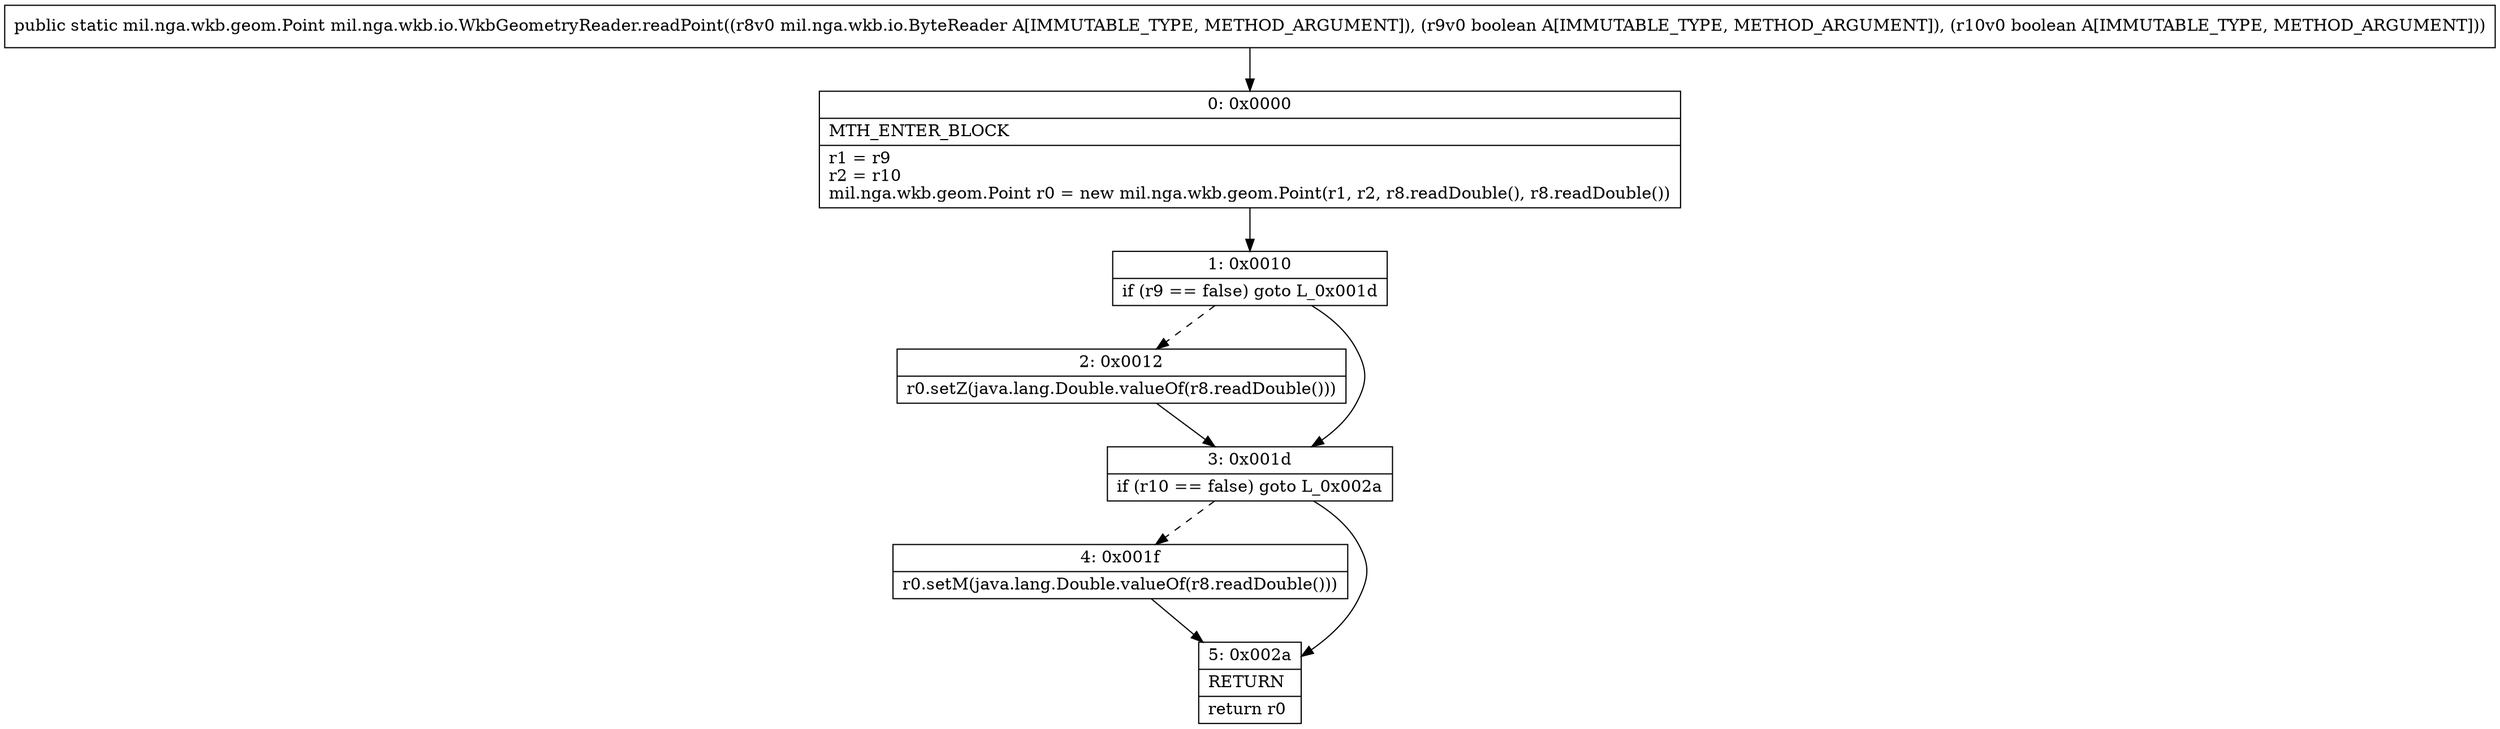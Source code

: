 digraph "CFG formil.nga.wkb.io.WkbGeometryReader.readPoint(Lmil\/nga\/wkb\/io\/ByteReader;ZZ)Lmil\/nga\/wkb\/geom\/Point;" {
Node_0 [shape=record,label="{0\:\ 0x0000|MTH_ENTER_BLOCK\l|r1 = r9\lr2 = r10\lmil.nga.wkb.geom.Point r0 = new mil.nga.wkb.geom.Point(r1, r2, r8.readDouble(), r8.readDouble())\l}"];
Node_1 [shape=record,label="{1\:\ 0x0010|if (r9 == false) goto L_0x001d\l}"];
Node_2 [shape=record,label="{2\:\ 0x0012|r0.setZ(java.lang.Double.valueOf(r8.readDouble()))\l}"];
Node_3 [shape=record,label="{3\:\ 0x001d|if (r10 == false) goto L_0x002a\l}"];
Node_4 [shape=record,label="{4\:\ 0x001f|r0.setM(java.lang.Double.valueOf(r8.readDouble()))\l}"];
Node_5 [shape=record,label="{5\:\ 0x002a|RETURN\l|return r0\l}"];
MethodNode[shape=record,label="{public static mil.nga.wkb.geom.Point mil.nga.wkb.io.WkbGeometryReader.readPoint((r8v0 mil.nga.wkb.io.ByteReader A[IMMUTABLE_TYPE, METHOD_ARGUMENT]), (r9v0 boolean A[IMMUTABLE_TYPE, METHOD_ARGUMENT]), (r10v0 boolean A[IMMUTABLE_TYPE, METHOD_ARGUMENT])) }"];
MethodNode -> Node_0;
Node_0 -> Node_1;
Node_1 -> Node_2[style=dashed];
Node_1 -> Node_3;
Node_2 -> Node_3;
Node_3 -> Node_4[style=dashed];
Node_3 -> Node_5;
Node_4 -> Node_5;
}

